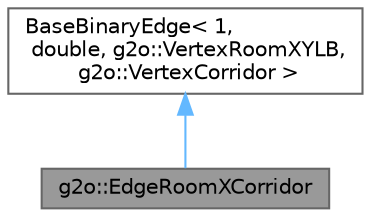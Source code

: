 digraph "g2o::EdgeRoomXCorridor"
{
 // LATEX_PDF_SIZE
  bgcolor="transparent";
  edge [fontname=Helvetica,fontsize=10,labelfontname=Helvetica,labelfontsize=10];
  node [fontname=Helvetica,fontsize=10,shape=box,height=0.2,width=0.4];
  Node1 [label="g2o::EdgeRoomXCorridor",height=0.2,width=0.4,color="gray40", fillcolor="grey60", style="filled", fontcolor="black",tooltip=" "];
  Node2 -> Node1 [dir="back",color="steelblue1",style="solid"];
  Node2 [label="BaseBinaryEdge\< 1,\l double, g2o::VertexRoomXYLB,\l g2o::VertexCorridor \>",height=0.2,width=0.4,color="gray40", fillcolor="white", style="filled",tooltip=" "];
}
